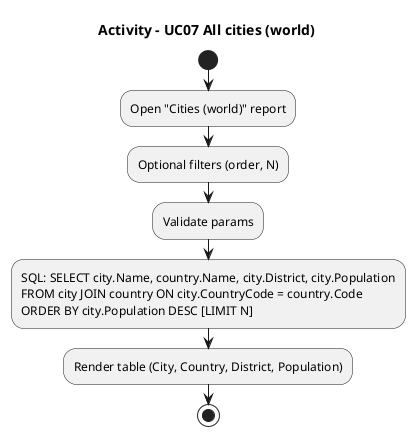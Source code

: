 @startuml
title Activity – UC07 All cities (world)
start
:Open "Cities (world)" report;
:Optional filters (order, N);
:Validate params;
:SQL: SELECT city.Name, country.Name, city.District, city.Population\nFROM city JOIN country ON city.CountryCode = country.Code\nORDER BY city.Population DESC [LIMIT N];
:Render table (City, Country, District, Population);
stop
@enduml
